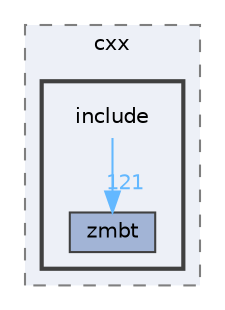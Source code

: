 digraph "zmbt-framework/zmbt-framework/backends/cxx/include"
{
 // LATEX_PDF_SIZE
  bgcolor="transparent";
  edge [fontname=Helvetica,fontsize=10,labelfontname=Helvetica,labelfontsize=10];
  node [fontname=Helvetica,fontsize=10,shape=box,height=0.2,width=0.4];
  compound=true
  subgraph clusterdir_2a0640ff8f8d193383b3226ce9e70e40 {
    graph [ bgcolor="#edf0f7", pencolor="grey50", label="cxx", fontname=Helvetica,fontsize=10 style="filled,dashed", URL="dir_2a0640ff8f8d193383b3226ce9e70e40.html",tooltip=""]
  subgraph clusterdir_33cabc3ab2bb40d6ea24a24cae2f30b8 {
    graph [ bgcolor="#edf0f7", pencolor="grey25", label="", fontname=Helvetica,fontsize=10 style="filled,bold", URL="dir_33cabc3ab2bb40d6ea24a24cae2f30b8.html",tooltip=""]
    dir_33cabc3ab2bb40d6ea24a24cae2f30b8 [shape=plaintext, label="include"];
  dir_2115e3e51895e4107b806d6d2319263e [label="zmbt", fillcolor="#a2b4d6", color="grey25", style="filled", URL="dir_2115e3e51895e4107b806d6d2319263e.html",tooltip=""];
  }
  }
  dir_33cabc3ab2bb40d6ea24a24cae2f30b8->dir_2115e3e51895e4107b806d6d2319263e [headlabel="121", labeldistance=1.5 headhref="dir_000007_000011.html" href="dir_000007_000011.html" color="steelblue1" fontcolor="steelblue1"];
}
